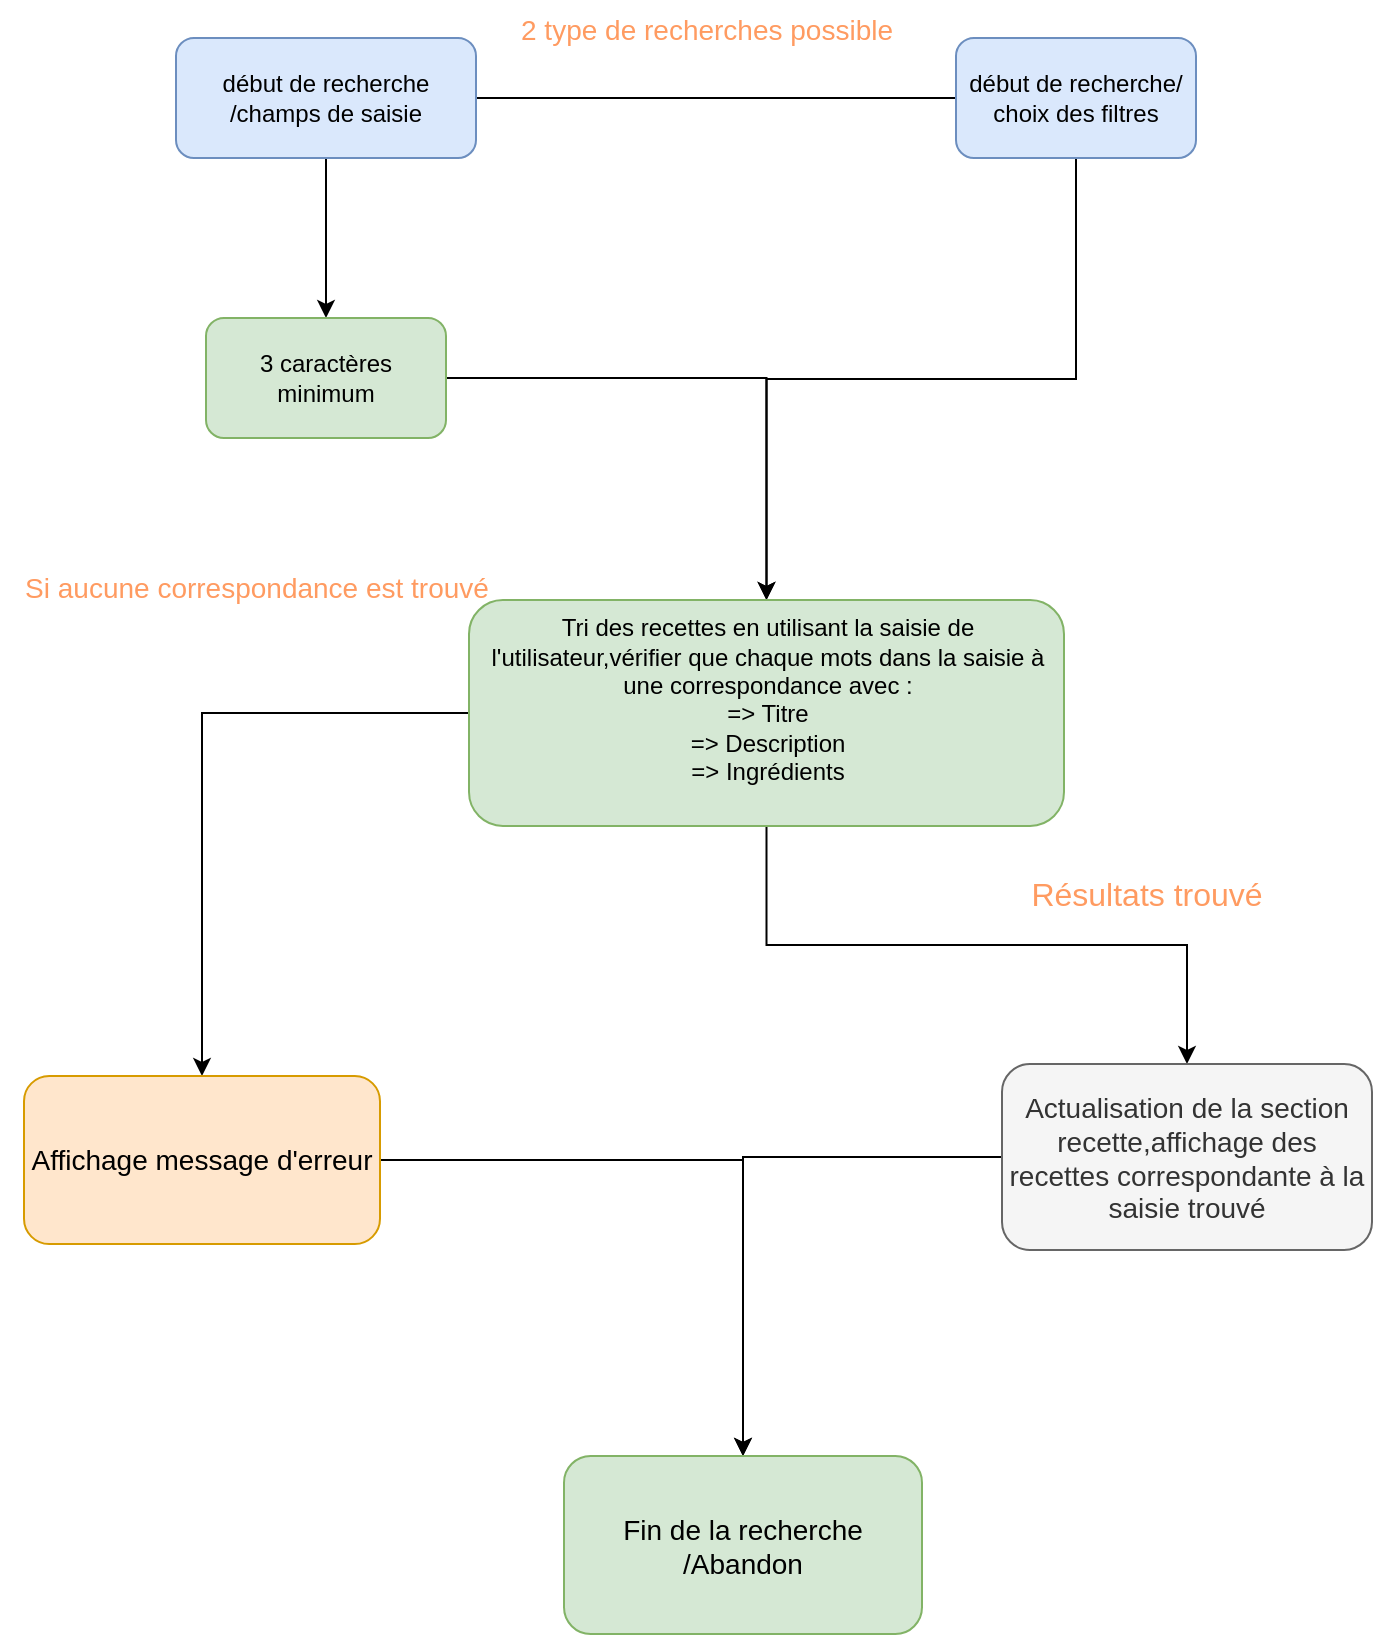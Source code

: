 <mxfile version="22.0.2" type="device">
  <diagram name="Page-1" id="oZ6r-u4gW6ldkTPryZaU">
    <mxGraphModel dx="2249" dy="758" grid="0" gridSize="10" guides="1" tooltips="1" connect="1" arrows="1" fold="1" page="1" pageScale="1" pageWidth="827" pageHeight="1169" math="0" shadow="0">
      <root>
        <mxCell id="0" />
        <mxCell id="1" parent="0" />
        <mxCell id="NLjAQ9Ce8CidEkuTGQos-2" style="edgeStyle=orthogonalEdgeStyle;rounded=0;orthogonalLoop=1;jettySize=auto;html=1;" parent="1" source="NLjAQ9Ce8CidEkuTGQos-1" edge="1">
          <mxGeometry relative="1" as="geometry">
            <mxPoint x="500" y="80" as="targetPoint" />
          </mxGeometry>
        </mxCell>
        <mxCell id="NLjAQ9Ce8CidEkuTGQos-7" value="" style="edgeStyle=orthogonalEdgeStyle;rounded=0;orthogonalLoop=1;jettySize=auto;html=1;" parent="1" source="NLjAQ9Ce8CidEkuTGQos-1" target="NLjAQ9Ce8CidEkuTGQos-6" edge="1">
          <mxGeometry relative="1" as="geometry" />
        </mxCell>
        <mxCell id="NLjAQ9Ce8CidEkuTGQos-1" value="début de recherche /champs de saisie" style="rounded=1;whiteSpace=wrap;html=1;fillColor=#dae8fc;strokeColor=#6c8ebf;" parent="1" vertex="1">
          <mxGeometry x="80" y="50" width="150" height="60" as="geometry" />
        </mxCell>
        <mxCell id="NLjAQ9Ce8CidEkuTGQos-25" style="edgeStyle=orthogonalEdgeStyle;rounded=0;orthogonalLoop=1;jettySize=auto;html=1;" parent="1" source="NLjAQ9Ce8CidEkuTGQos-4" target="NLjAQ9Ce8CidEkuTGQos-13" edge="1">
          <mxGeometry relative="1" as="geometry" />
        </mxCell>
        <mxCell id="NLjAQ9Ce8CidEkuTGQos-4" value="&lt;div&gt;début de recherche/&lt;/div&gt;&lt;div&gt;choix des filtres&lt;br&gt;&lt;/div&gt;" style="rounded=1;whiteSpace=wrap;html=1;fillColor=#dae8fc;strokeColor=#6c8ebf;" parent="1" vertex="1">
          <mxGeometry x="470" y="50" width="120" height="60" as="geometry" />
        </mxCell>
        <mxCell id="NLjAQ9Ce8CidEkuTGQos-5" value="&lt;font data-darkreader-inline-color=&quot;&quot; color=&quot;#ff9b61&quot; style=&quot;font-size: 14px; --darkreader-inline-color: #ff995d;&quot;&gt;2 type de recherches possible&lt;/font&gt;" style="text;html=1;align=center;verticalAlign=middle;resizable=0;points=[];autosize=1;strokeColor=none;fillColor=none;" parent="1" vertex="1">
          <mxGeometry x="241" y="31" width="208" height="29" as="geometry" />
        </mxCell>
        <mxCell id="NLjAQ9Ce8CidEkuTGQos-14" value="" style="edgeStyle=orthogonalEdgeStyle;rounded=0;orthogonalLoop=1;jettySize=auto;html=1;" parent="1" source="NLjAQ9Ce8CidEkuTGQos-6" target="NLjAQ9Ce8CidEkuTGQos-13" edge="1">
          <mxGeometry relative="1" as="geometry" />
        </mxCell>
        <mxCell id="NLjAQ9Ce8CidEkuTGQos-6" value="3 caractères minimum" style="whiteSpace=wrap;html=1;rounded=1;fillColor=#d5e8d4;strokeColor=#82b366;" parent="1" vertex="1">
          <mxGeometry x="95" y="190" width="120" height="60" as="geometry" />
        </mxCell>
        <mxCell id="NLjAQ9Ce8CidEkuTGQos-26" style="edgeStyle=orthogonalEdgeStyle;rounded=0;orthogonalLoop=1;jettySize=auto;html=1;" parent="1" source="NLjAQ9Ce8CidEkuTGQos-13" target="NLjAQ9Ce8CidEkuTGQos-18" edge="1">
          <mxGeometry relative="1" as="geometry" />
        </mxCell>
        <mxCell id="NLjAQ9Ce8CidEkuTGQos-27" style="edgeStyle=orthogonalEdgeStyle;rounded=0;orthogonalLoop=1;jettySize=auto;html=1;entryX=0.5;entryY=0;entryDx=0;entryDy=0;" parent="1" source="NLjAQ9Ce8CidEkuTGQos-13" target="NLjAQ9Ce8CidEkuTGQos-20" edge="1">
          <mxGeometry relative="1" as="geometry" />
        </mxCell>
        <mxCell id="NLjAQ9Ce8CidEkuTGQos-13" value="&lt;div&gt;Tri des recettes en utilisant la saisie de l&#39;utilisateur,vérifier que chaque mots dans la saisie à une correspondance avec :&lt;/div&gt;&lt;div&gt;=&amp;gt; Titre&lt;/div&gt;&lt;div&gt;=&amp;gt; Description&lt;/div&gt;&lt;div&gt;=&amp;gt; Ingrédients&lt;br&gt;&lt;/div&gt;&lt;div&gt;&lt;br&gt;&lt;/div&gt;" style="whiteSpace=wrap;html=1;rounded=1;fillColor=#d5e8d4;strokeColor=#82b366;" parent="1" vertex="1">
          <mxGeometry x="226.5" y="331" width="297.5" height="113" as="geometry" />
        </mxCell>
        <mxCell id="NLjAQ9Ce8CidEkuTGQos-32" value="" style="edgeStyle=orthogonalEdgeStyle;rounded=0;orthogonalLoop=1;jettySize=auto;html=1;" parent="1" source="NLjAQ9Ce8CidEkuTGQos-18" target="NLjAQ9Ce8CidEkuTGQos-31" edge="1">
          <mxGeometry relative="1" as="geometry" />
        </mxCell>
        <mxCell id="NLjAQ9Ce8CidEkuTGQos-18" value="&lt;font style=&quot;font-size: 14px;&quot;&gt;Actualisation de la section recette,affichage des recettes correspondante à la saisie trouvé&lt;/font&gt;" style="rounded=1;whiteSpace=wrap;html=1;fillColor=#f5f5f5;fontColor=#333333;strokeColor=#666666;" parent="1" vertex="1">
          <mxGeometry x="493" y="563" width="185" height="93" as="geometry" />
        </mxCell>
        <mxCell id="NLjAQ9Ce8CidEkuTGQos-33" style="edgeStyle=orthogonalEdgeStyle;rounded=0;orthogonalLoop=1;jettySize=auto;html=1;entryX=0.5;entryY=0;entryDx=0;entryDy=0;" parent="1" source="NLjAQ9Ce8CidEkuTGQos-20" target="NLjAQ9Ce8CidEkuTGQos-31" edge="1">
          <mxGeometry relative="1" as="geometry" />
        </mxCell>
        <mxCell id="NLjAQ9Ce8CidEkuTGQos-20" value="&lt;font style=&quot;font-size: 14px;&quot;&gt;Affichage message d&#39;erreur&lt;/font&gt;" style="rounded=1;whiteSpace=wrap;html=1;fillColor=#ffe6cc;strokeColor=#d79b00;" parent="1" vertex="1">
          <mxGeometry x="4" y="569" width="178" height="84" as="geometry" />
        </mxCell>
        <mxCell id="NLjAQ9Ce8CidEkuTGQos-28" value="Si aucune correspondance est trouvé" style="text;html=1;align=center;verticalAlign=middle;resizable=0;points=[];autosize=1;strokeColor=none;fillColor=none;fontColor=#FF9B61;fontSize=14;" parent="1" vertex="1">
          <mxGeometry x="-8" y="310" width="255" height="29" as="geometry" />
        </mxCell>
        <mxCell id="NLjAQ9Ce8CidEkuTGQos-29" value="Résultats trouvé" style="text;html=1;align=center;verticalAlign=middle;resizable=0;points=[];autosize=1;strokeColor=none;fillColor=none;fontColor=#FF9B61;fontSize=16;" parent="1" vertex="1">
          <mxGeometry x="497.5" y="462" width="134" height="31" as="geometry" />
        </mxCell>
        <mxCell id="NLjAQ9Ce8CidEkuTGQos-31" value="&lt;font style=&quot;font-size: 14px;&quot;&gt;Fin de la recherche /Abandon&lt;/font&gt;" style="whiteSpace=wrap;html=1;fillColor=#d5e8d4;strokeColor=#82b366;rounded=1;" parent="1" vertex="1">
          <mxGeometry x="274" y="759" width="179" height="89" as="geometry" />
        </mxCell>
      </root>
    </mxGraphModel>
  </diagram>
</mxfile>
